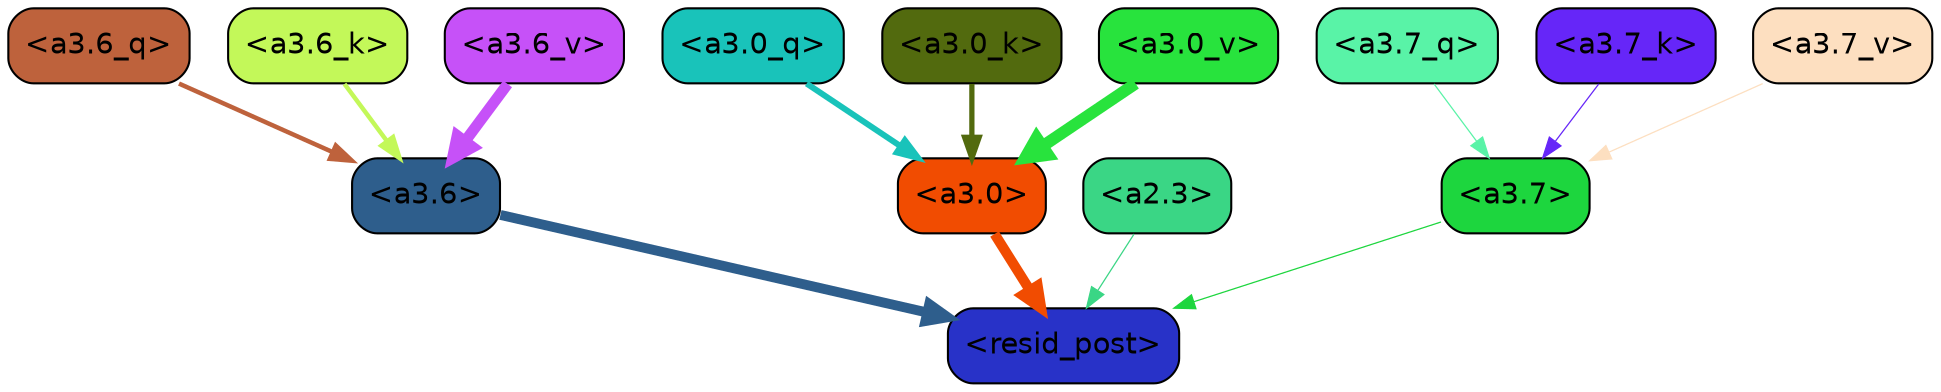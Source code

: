 strict digraph "" {
	graph [bgcolor=transparent,
		layout=dot,
		overlap=false,
		splines=true
	];
	"<a3.7>"	[color=black,
		fillcolor="#1dd63e",
		fontname=Helvetica,
		shape=box,
		style="filled, rounded"];
	"<resid_post>"	[color=black,
		fillcolor="#2832c8",
		fontname=Helvetica,
		shape=box,
		style="filled, rounded"];
	"<a3.7>" -> "<resid_post>"	[color="#1dd63e",
		penwidth=0.6];
	"<a3.6>"	[color=black,
		fillcolor="#2e5e8c",
		fontname=Helvetica,
		shape=box,
		style="filled, rounded"];
	"<a3.6>" -> "<resid_post>"	[color="#2e5e8c",
		penwidth=4.752790808677673];
	"<a3.0>"	[color=black,
		fillcolor="#f14c01",
		fontname=Helvetica,
		shape=box,
		style="filled, rounded"];
	"<a3.0>" -> "<resid_post>"	[color="#f14c01",
		penwidth=4.897669434547424];
	"<a2.3>"	[color=black,
		fillcolor="#3ad685",
		fontname=Helvetica,
		shape=box,
		style="filled, rounded"];
	"<a2.3>" -> "<resid_post>"	[color="#3ad685",
		penwidth=0.6];
	"<a3.7_q>"	[color=black,
		fillcolor="#59f3a7",
		fontname=Helvetica,
		shape=box,
		style="filled, rounded"];
	"<a3.7_q>" -> "<a3.7>"	[color="#59f3a7",
		penwidth=0.6];
	"<a3.6_q>"	[color=black,
		fillcolor="#be623c",
		fontname=Helvetica,
		shape=box,
		style="filled, rounded"];
	"<a3.6_q>" -> "<a3.6>"	[color="#be623c",
		penwidth=2.160832464694977];
	"<a3.0_q>"	[color=black,
		fillcolor="#19c3ba",
		fontname=Helvetica,
		shape=box,
		style="filled, rounded"];
	"<a3.0_q>" -> "<a3.0>"	[color="#19c3ba",
		penwidth=2.870753765106201];
	"<a3.7_k>"	[color=black,
		fillcolor="#6626f8",
		fontname=Helvetica,
		shape=box,
		style="filled, rounded"];
	"<a3.7_k>" -> "<a3.7>"	[color="#6626f8",
		penwidth=0.6];
	"<a3.6_k>"	[color=black,
		fillcolor="#c3f859",
		fontname=Helvetica,
		shape=box,
		style="filled, rounded"];
	"<a3.6_k>" -> "<a3.6>"	[color="#c3f859",
		penwidth=2.13908451795578];
	"<a3.0_k>"	[color=black,
		fillcolor="#526a0e",
		fontname=Helvetica,
		shape=box,
		style="filled, rounded"];
	"<a3.0_k>" -> "<a3.0>"	[color="#526a0e",
		penwidth=2.520303964614868];
	"<a3.7_v>"	[color=black,
		fillcolor="#fddfc0",
		fontname=Helvetica,
		shape=box,
		style="filled, rounded"];
	"<a3.7_v>" -> "<a3.7>"	[color="#fddfc0",
		penwidth=0.6];
	"<a3.6_v>"	[color=black,
		fillcolor="#c651f8",
		fontname=Helvetica,
		shape=box,
		style="filled, rounded"];
	"<a3.6_v>" -> "<a3.6>"	[color="#c651f8",
		penwidth=5.297133803367615];
	"<a3.0_v>"	[color=black,
		fillcolor="#28e33d",
		fontname=Helvetica,
		shape=box,
		style="filled, rounded"];
	"<a3.0_v>" -> "<a3.0>"	[color="#28e33d",
		penwidth=5.680712580680847];
}
